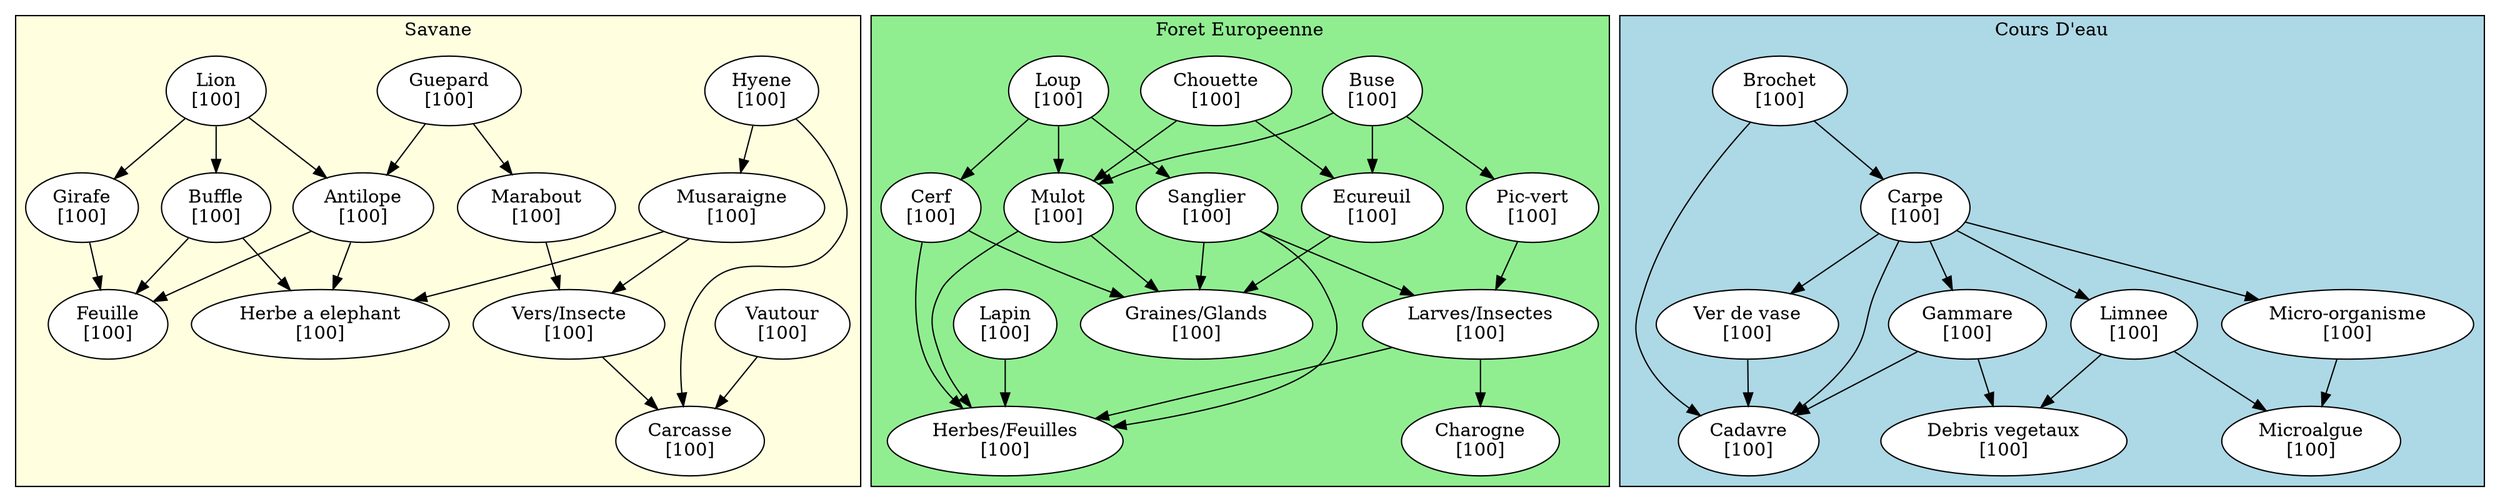 digraph multigraphe {
    rankdir=TB; // du haut vers le bas
    compound=true;
    newrank=true;

    subgraph cluster_0 {
        label = "Savane";
        bgcolor = "lightyellow";
        node [shape=ellipse, style=filled, fillcolor=white];

        "Musaraigne" [label="Musaraigne\n[100]"]
        "Herbe a elephant" [label="Herbe a elephant\n[100]"]
        "Antilope" [label="Antilope\n[100]"]
        "Buffle" [label="Buffle\n[100]"]
        "Feuille" [label="Feuille\n[100]"]
        "Girafe" [label="Girafe\n[100]"]
        "Vers/Insecte" [label="Vers/Insecte\n[100]"]
        "Carcasse" [label="Carcasse\n[100]"]
        "Hyene" [label="Hyene\n[100]"]
        "Vautour" [label="Vautour\n[100]"]
        "Marabout" [label="Marabout\n[100]"]
        "Guepard" [label="Guepard\n[100]"]
        "Lion" [label="Lion\n[100]"]

        // Relations
        "Musaraigne" -> "Herbe a elephant"
        "Antilope" -> "Herbe a elephant"
        "Buffle" -> "Herbe a elephant"

        "Antilope" -> "Feuille"
        "Buffle" -> "Feuille"
        "Girafe" -> "Feuille"

        "Vers/Insecte" -> "Carcasse"
        "Hyene" -> "Carcasse"
        "Vautour" -> "Carcasse"

        "Marabout" -> "Vers/Insecte"
        "Musaraigne" -> "Vers/Insecte"

        "Guepard" -> "Marabout"

        "Hyene" -> "Musaraigne"

        "Guepard" -> "Antilope"
        "Lion" -> "Antilope"

        "Lion" -> "Buffle"

        "Lion" -> "Girafe"

        // Force la disposition
        {rank=same; "Herbe a elephant"}
        {rank=same; Feuille}
        {rank=same; Carcasse}
        {rank=same; "Vers/Insecte"}
        {rank=same; Marabout}
        {rank=same; Musaraigne}
        {rank=same; Antilope}
        {rank=same; Buffle}
        {rank=same; Girafe}
        {rank=same; Hyene}
        {rank=same; Guepard}
        {rank=same; Lion}
        {rank=same; Vautour}
        }

    subgraph cluster_1 {
        label = "Foret Europeenne";
        bgcolor = "lightgreen";
        node [shape=ellipse, style=filled, fillcolor=white];

        "Ecureuil" [label="Ecureuil\n[100]"]
        "Graines/Glands" [label="Graines/Glands\n[100]"]
        "Mulot" [label="Mulot\n[100]"]
        "Cerf" [label="Cerf\n[100]"]
        "Sanglier" [label="Sanglier\n[100]"]
        "Larves/Insectes" [label="Larves/Insectes\n[100]"]
        "Herbes/Feuilles" [label="Herbes/Feuilles\n[100]"]
        "Lapin" [label="Lapin\n[100]"]
        "Charogne" [label="Charogne\n[100]"]
        "Pic-vert" [label="Pic-vert\n[100]"]
        "Chouette" [label="Chouette\n[100]"]
        "Buse" [label="Buse\n[100]"]
        "Loup" [label="Loup\n[100]"]

        "Ecureuil" -> "Graines/Glands"
        "Mulot" -> "Graines/Glands"
        "Cerf" -> "Graines/Glands"
        "Sanglier" -> "Graines/Glands"

        "Larves/Insectes" -> "Herbes/Feuilles"
        "Lapin" -> "Herbes/Feuilles"
        "Mulot" -> "Herbes/Feuilles"
        "Cerf" -> "Herbes/Feuilles"
        "Sanglier" -> "Herbes/Feuilles"

        "Larves/Insectes" -> "Charogne"

        "Pic-vert" -> "Larves/Insectes"
        "Sanglier" -> "Larves/Insectes"

        "Chouette" -> "Ecureuil"
        "Buse" -> "Ecureuil"

        "Chouette" -> "Mulot"
        "Buse" -> "Mulot"
        "Loup" -> "Mulot"

        "Buse" -> "Pic-vert"

        "Loup" -> "Cerf"
        "Loup" -> "Sanglier"

        // Force la disposition
        {rank=same; "Graines/Glands"}
        {rank=same; "Herbes/Feuilles"}
        {rank=same; "Charogne"}
        {rank=same; "Larves/Insectes"}
        {rank=same; "Lapin"}
        {rank=same; "Ecureuil"}
        {rank=same; "Mulot"}
        {rank=same; "Pic-vert"}
        {rank=same; "Cerf"}
        {rank=same; "Sanglier"}
        {rank=same; "Chouette"}
        {rank=same; "Buse"}
        {rank=same; "Loup"}
    }

    subgraph cluster_3 {
        label = "Cours D'eau"
        bgcolor = "lightblue";
        node [shape=ellipse, style=filled, fillcolor=white];

        "Limnee" [label="Limnee\n[100]"]
        "Debris vegetaux" [label="Debris vegetaux\n[100]"]
        "Gammare" [label="Gammare\n[100]"]
        "Micro-organisme" [label="Micro-organisme\n[100]"]
        "Microalgue" [label="Microalgue\n[100]"]
        "Ver de vase" [label="Ver de vase\n[100]"]
        "Cadavre" [label="Cadavre\n[100]"]
        "Carpe" [label="Carpe\n[100]"]
        "Brochet" [label="Brochet\n[100]"]

        "Limnee" -> "Debris vegetaux"
        "Gammare" -> "Debris vegetaux"

        "Micro-organisme" -> "Microalgue"
        "Limnee" -> "Microalgue"

        "Ver de vase" -> "Cadavre"
        "Gammare" -> "Cadavre"
        "Carpe" -> "Cadavre"
        "Brochet" -> "Cadavre"

        "Carpe" -> "Ver de vase"
        "Carpe" -> "Micro-organisme"
        "Carpe" -> "Limnee"
        "Carpe" -> "Gammare"

        "Brochet" -> "Carpe"

        {rank=same; "Debris vegetaux"}
        {rank=same; "Microalgue"}
        {rank=same; "Cadavre"}
        {rank=same; "Ver de vase"}
        {rank=same; "Micro-organisme"}
        {rank=same; "Limnee"}
        {rank=same; "Gammare"}
        {rank=same; "Brochet"}
        }
}